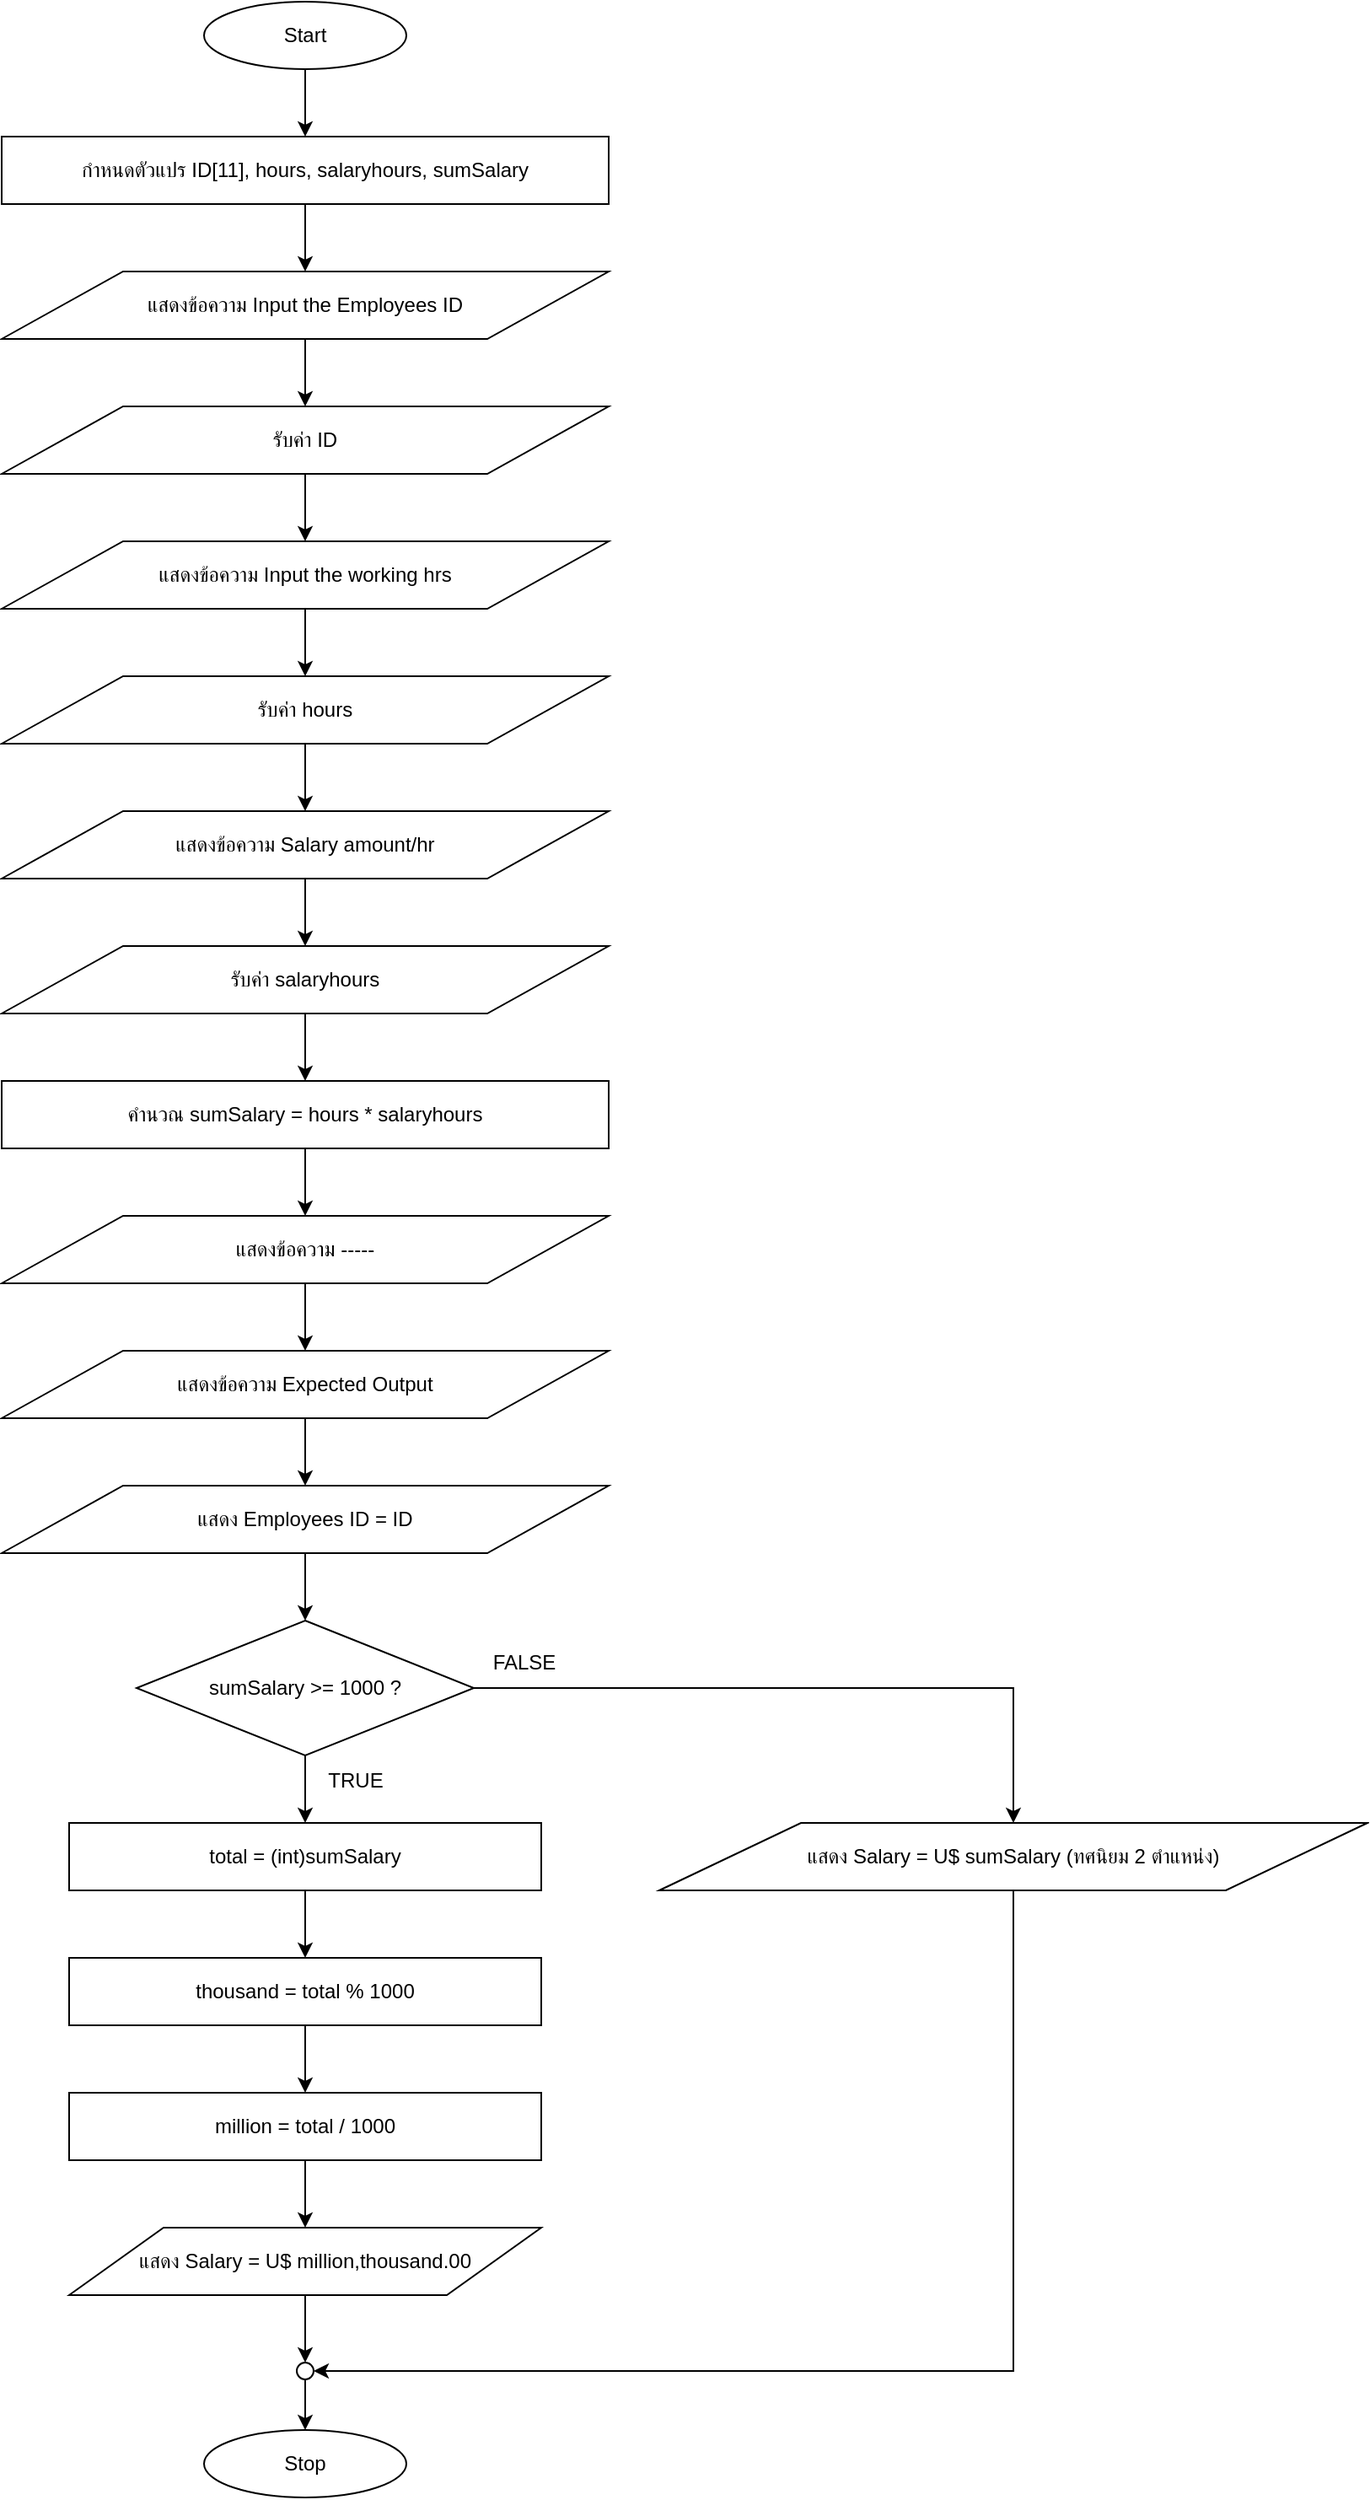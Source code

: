 <mxfile version="28.2.5">
  <diagram name="หน้า-1" id="_jkBjjb9VreRy6PENIAS">
    <mxGraphModel dx="2852" dy="1486" grid="1" gridSize="10" guides="1" tooltips="1" connect="1" arrows="1" fold="1" page="1" pageScale="1" pageWidth="827" pageHeight="1169" math="0" shadow="0">
      <root>
        <mxCell id="0" />
        <mxCell id="1" parent="0" />
        <mxCell id="aQTW8ZfmMQsvazfE2fsx-2" value="" style="edgeStyle=orthogonalEdgeStyle;rounded=0;orthogonalLoop=1;jettySize=auto;html=1;" edge="1" parent="1" source="aQTW8ZfmMQsvazfE2fsx-3" target="aQTW8ZfmMQsvazfE2fsx-5">
          <mxGeometry relative="1" as="geometry" />
        </mxCell>
        <mxCell id="aQTW8ZfmMQsvazfE2fsx-3" value="Start" style="ellipse;whiteSpace=wrap;html=1;" vertex="1" parent="1">
          <mxGeometry x="540" width="120" height="40" as="geometry" />
        </mxCell>
        <mxCell id="aQTW8ZfmMQsvazfE2fsx-4" value="" style="edgeStyle=orthogonalEdgeStyle;rounded=0;orthogonalLoop=1;jettySize=auto;html=1;" edge="1" parent="1" source="aQTW8ZfmMQsvazfE2fsx-5" target="aQTW8ZfmMQsvazfE2fsx-7">
          <mxGeometry relative="1" as="geometry" />
        </mxCell>
        <mxCell id="aQTW8ZfmMQsvazfE2fsx-5" value="กำหนดตัวแปร ID[11], hours, salaryhours, sumSalary" style="shape=rectangle;whiteSpace=wrap;html=1;" vertex="1" parent="1">
          <mxGeometry x="420" y="80" width="360" height="40" as="geometry" />
        </mxCell>
        <mxCell id="aQTW8ZfmMQsvazfE2fsx-6" value="" style="edgeStyle=orthogonalEdgeStyle;rounded=0;orthogonalLoop=1;jettySize=auto;html=1;" edge="1" parent="1" source="aQTW8ZfmMQsvazfE2fsx-7" target="aQTW8ZfmMQsvazfE2fsx-9">
          <mxGeometry relative="1" as="geometry" />
        </mxCell>
        <mxCell id="aQTW8ZfmMQsvazfE2fsx-7" value="แสดงข้อความ Input the Employees ID" style="shape=parallelogram;whiteSpace=wrap;html=1;" vertex="1" parent="1">
          <mxGeometry x="420" y="160" width="360" height="40" as="geometry" />
        </mxCell>
        <mxCell id="aQTW8ZfmMQsvazfE2fsx-8" value="" style="edgeStyle=orthogonalEdgeStyle;rounded=0;orthogonalLoop=1;jettySize=auto;html=1;" edge="1" parent="1" source="aQTW8ZfmMQsvazfE2fsx-9" target="aQTW8ZfmMQsvazfE2fsx-11">
          <mxGeometry relative="1" as="geometry" />
        </mxCell>
        <mxCell id="aQTW8ZfmMQsvazfE2fsx-9" value="รับค่า ID" style="shape=parallelogram;whiteSpace=wrap;html=1;" vertex="1" parent="1">
          <mxGeometry x="420" y="240" width="360" height="40" as="geometry" />
        </mxCell>
        <mxCell id="aQTW8ZfmMQsvazfE2fsx-10" value="" style="edgeStyle=orthogonalEdgeStyle;rounded=0;orthogonalLoop=1;jettySize=auto;html=1;" edge="1" parent="1" source="aQTW8ZfmMQsvazfE2fsx-11" target="aQTW8ZfmMQsvazfE2fsx-13">
          <mxGeometry relative="1" as="geometry" />
        </mxCell>
        <mxCell id="aQTW8ZfmMQsvazfE2fsx-11" value="แสดงข้อความ Input the working hrs" style="shape=parallelogram;whiteSpace=wrap;html=1;" vertex="1" parent="1">
          <mxGeometry x="420" y="320" width="360" height="40" as="geometry" />
        </mxCell>
        <mxCell id="aQTW8ZfmMQsvazfE2fsx-12" value="" style="edgeStyle=orthogonalEdgeStyle;rounded=0;orthogonalLoop=1;jettySize=auto;html=1;" edge="1" parent="1" source="aQTW8ZfmMQsvazfE2fsx-13" target="aQTW8ZfmMQsvazfE2fsx-15">
          <mxGeometry relative="1" as="geometry" />
        </mxCell>
        <mxCell id="aQTW8ZfmMQsvazfE2fsx-13" value="รับค่า hours" style="shape=parallelogram;whiteSpace=wrap;html=1;" vertex="1" parent="1">
          <mxGeometry x="420" y="400" width="360" height="40" as="geometry" />
        </mxCell>
        <mxCell id="aQTW8ZfmMQsvazfE2fsx-14" value="" style="edgeStyle=orthogonalEdgeStyle;rounded=0;orthogonalLoop=1;jettySize=auto;html=1;" edge="1" parent="1" source="aQTW8ZfmMQsvazfE2fsx-15" target="aQTW8ZfmMQsvazfE2fsx-17">
          <mxGeometry relative="1" as="geometry" />
        </mxCell>
        <mxCell id="aQTW8ZfmMQsvazfE2fsx-15" value="แสดงข้อความ Salary amount/hr" style="shape=parallelogram;whiteSpace=wrap;html=1;" vertex="1" parent="1">
          <mxGeometry x="420" y="480" width="360" height="40" as="geometry" />
        </mxCell>
        <mxCell id="aQTW8ZfmMQsvazfE2fsx-16" value="" style="edgeStyle=orthogonalEdgeStyle;rounded=0;orthogonalLoop=1;jettySize=auto;html=1;" edge="1" parent="1" source="aQTW8ZfmMQsvazfE2fsx-17" target="aQTW8ZfmMQsvazfE2fsx-19">
          <mxGeometry relative="1" as="geometry" />
        </mxCell>
        <mxCell id="aQTW8ZfmMQsvazfE2fsx-17" value="รับค่า salaryhours" style="shape=parallelogram;whiteSpace=wrap;html=1;" vertex="1" parent="1">
          <mxGeometry x="420" y="560" width="360" height="40" as="geometry" />
        </mxCell>
        <mxCell id="aQTW8ZfmMQsvazfE2fsx-18" value="" style="edgeStyle=orthogonalEdgeStyle;rounded=0;orthogonalLoop=1;jettySize=auto;html=1;" edge="1" parent="1" source="aQTW8ZfmMQsvazfE2fsx-19" target="aQTW8ZfmMQsvazfE2fsx-21">
          <mxGeometry relative="1" as="geometry" />
        </mxCell>
        <mxCell id="aQTW8ZfmMQsvazfE2fsx-19" value="คำนวณ sumSalary = hours * salaryhours" style="shape=rectangle;whiteSpace=wrap;html=1;" vertex="1" parent="1">
          <mxGeometry x="420" y="640" width="360" height="40" as="geometry" />
        </mxCell>
        <mxCell id="aQTW8ZfmMQsvazfE2fsx-20" value="" style="edgeStyle=orthogonalEdgeStyle;rounded=0;orthogonalLoop=1;jettySize=auto;html=1;" edge="1" parent="1" source="aQTW8ZfmMQsvazfE2fsx-21" target="aQTW8ZfmMQsvazfE2fsx-23">
          <mxGeometry relative="1" as="geometry" />
        </mxCell>
        <mxCell id="aQTW8ZfmMQsvazfE2fsx-21" value="แสดงข้อความ -----" style="shape=parallelogram;whiteSpace=wrap;html=1;" vertex="1" parent="1">
          <mxGeometry x="420" y="720" width="360" height="40" as="geometry" />
        </mxCell>
        <mxCell id="aQTW8ZfmMQsvazfE2fsx-22" value="" style="edgeStyle=orthogonalEdgeStyle;rounded=0;orthogonalLoop=1;jettySize=auto;html=1;" edge="1" parent="1" source="aQTW8ZfmMQsvazfE2fsx-23" target="aQTW8ZfmMQsvazfE2fsx-25">
          <mxGeometry relative="1" as="geometry" />
        </mxCell>
        <mxCell id="aQTW8ZfmMQsvazfE2fsx-23" value="แสดงข้อความ Expected Output" style="shape=parallelogram;whiteSpace=wrap;html=1;" vertex="1" parent="1">
          <mxGeometry x="420" y="800" width="360" height="40" as="geometry" />
        </mxCell>
        <mxCell id="aQTW8ZfmMQsvazfE2fsx-24" value="" style="edgeStyle=orthogonalEdgeStyle;rounded=0;orthogonalLoop=1;jettySize=auto;html=1;" edge="1" parent="1" source="aQTW8ZfmMQsvazfE2fsx-25" target="aQTW8ZfmMQsvazfE2fsx-28">
          <mxGeometry relative="1" as="geometry" />
        </mxCell>
        <mxCell id="aQTW8ZfmMQsvazfE2fsx-25" value="แสดง Employees ID = ID" style="shape=parallelogram;whiteSpace=wrap;html=1;" vertex="1" parent="1">
          <mxGeometry x="420" y="880" width="360" height="40" as="geometry" />
        </mxCell>
        <mxCell id="aQTW8ZfmMQsvazfE2fsx-26" value="" style="edgeStyle=orthogonalEdgeStyle;rounded=0;orthogonalLoop=1;jettySize=auto;html=1;" edge="1" parent="1" source="aQTW8ZfmMQsvazfE2fsx-28" target="aQTW8ZfmMQsvazfE2fsx-30">
          <mxGeometry relative="1" as="geometry" />
        </mxCell>
        <mxCell id="aQTW8ZfmMQsvazfE2fsx-27" value="" style="edgeStyle=orthogonalEdgeStyle;rounded=0;orthogonalLoop=1;jettySize=auto;html=1;" edge="1" parent="1" source="aQTW8ZfmMQsvazfE2fsx-28" target="aQTW8ZfmMQsvazfE2fsx-38">
          <mxGeometry relative="1" as="geometry" />
        </mxCell>
        <mxCell id="aQTW8ZfmMQsvazfE2fsx-28" value="sumSalary &gt;= 1000 ?" style="rhombus;whiteSpace=wrap;html=1;" vertex="1" parent="1">
          <mxGeometry x="500" y="960" width="200" height="80" as="geometry" />
        </mxCell>
        <mxCell id="aQTW8ZfmMQsvazfE2fsx-29" value="" style="edgeStyle=orthogonalEdgeStyle;rounded=0;orthogonalLoop=1;jettySize=auto;html=1;" edge="1" parent="1" source="aQTW8ZfmMQsvazfE2fsx-30" target="aQTW8ZfmMQsvazfE2fsx-32">
          <mxGeometry relative="1" as="geometry" />
        </mxCell>
        <mxCell id="aQTW8ZfmMQsvazfE2fsx-30" value="total = (int)sumSalary" style="shape=rectangle;whiteSpace=wrap;html=1;" vertex="1" parent="1">
          <mxGeometry x="460" y="1080" width="280" height="40" as="geometry" />
        </mxCell>
        <mxCell id="aQTW8ZfmMQsvazfE2fsx-31" value="" style="edgeStyle=orthogonalEdgeStyle;rounded=0;orthogonalLoop=1;jettySize=auto;html=1;" edge="1" parent="1" source="aQTW8ZfmMQsvazfE2fsx-32" target="aQTW8ZfmMQsvazfE2fsx-34">
          <mxGeometry relative="1" as="geometry" />
        </mxCell>
        <mxCell id="aQTW8ZfmMQsvazfE2fsx-32" value="thousand = total % 1000" style="shape=rectangle;whiteSpace=wrap;html=1;" vertex="1" parent="1">
          <mxGeometry x="460" y="1160" width="280" height="40" as="geometry" />
        </mxCell>
        <mxCell id="aQTW8ZfmMQsvazfE2fsx-33" value="" style="edgeStyle=orthogonalEdgeStyle;rounded=0;orthogonalLoop=1;jettySize=auto;html=1;" edge="1" parent="1" source="aQTW8ZfmMQsvazfE2fsx-34" target="aQTW8ZfmMQsvazfE2fsx-36">
          <mxGeometry relative="1" as="geometry" />
        </mxCell>
        <mxCell id="aQTW8ZfmMQsvazfE2fsx-34" value="million = total / 1000" style="shape=rectangle;whiteSpace=wrap;html=1;" vertex="1" parent="1">
          <mxGeometry x="460" y="1240" width="280" height="40" as="geometry" />
        </mxCell>
        <mxCell id="aQTW8ZfmMQsvazfE2fsx-35" value="" style="edgeStyle=orthogonalEdgeStyle;rounded=0;orthogonalLoop=1;jettySize=auto;html=1;" edge="1" parent="1" source="aQTW8ZfmMQsvazfE2fsx-36" target="aQTW8ZfmMQsvazfE2fsx-43">
          <mxGeometry relative="1" as="geometry" />
        </mxCell>
        <mxCell id="aQTW8ZfmMQsvazfE2fsx-36" value="แสดง Salary = U$ million,thousand.00" style="shape=parallelogram;whiteSpace=wrap;html=1;" vertex="1" parent="1">
          <mxGeometry x="460" y="1320" width="280" height="40" as="geometry" />
        </mxCell>
        <mxCell id="aQTW8ZfmMQsvazfE2fsx-37" style="edgeStyle=orthogonalEdgeStyle;rounded=0;orthogonalLoop=1;jettySize=auto;html=1;entryX=1;entryY=0.5;entryDx=0;entryDy=0;" edge="1" parent="1" source="aQTW8ZfmMQsvazfE2fsx-38" target="aQTW8ZfmMQsvazfE2fsx-43">
          <mxGeometry relative="1" as="geometry">
            <Array as="points">
              <mxPoint x="1020" y="1405" />
            </Array>
          </mxGeometry>
        </mxCell>
        <mxCell id="aQTW8ZfmMQsvazfE2fsx-38" value="แสดง Salary = U$ sumSalary (ทศนิยม 2 ตำแหน่ง)" style="shape=parallelogram;whiteSpace=wrap;html=1;" vertex="1" parent="1">
          <mxGeometry x="810" y="1080" width="420" height="40" as="geometry" />
        </mxCell>
        <mxCell id="aQTW8ZfmMQsvazfE2fsx-39" value="Stop" style="ellipse;whiteSpace=wrap;html=1;" vertex="1" parent="1">
          <mxGeometry x="540" y="1440" width="120" height="40" as="geometry" />
        </mxCell>
        <mxCell id="aQTW8ZfmMQsvazfE2fsx-40" value="TRUE" style="text;html=1;align=center;verticalAlign=middle;whiteSpace=wrap;rounded=0;" vertex="1" parent="1">
          <mxGeometry x="600" y="1040" width="60" height="30" as="geometry" />
        </mxCell>
        <mxCell id="aQTW8ZfmMQsvazfE2fsx-41" value="FALSE" style="text;html=1;align=center;verticalAlign=middle;whiteSpace=wrap;rounded=0;" vertex="1" parent="1">
          <mxGeometry x="700" y="970" width="60" height="30" as="geometry" />
        </mxCell>
        <mxCell id="aQTW8ZfmMQsvazfE2fsx-42" value="" style="edgeStyle=orthogonalEdgeStyle;rounded=0;orthogonalLoop=1;jettySize=auto;html=1;" edge="1" parent="1" source="aQTW8ZfmMQsvazfE2fsx-43" target="aQTW8ZfmMQsvazfE2fsx-39">
          <mxGeometry relative="1" as="geometry" />
        </mxCell>
        <mxCell id="aQTW8ZfmMQsvazfE2fsx-43" value="" style="ellipse;whiteSpace=wrap;html=1;aspect=fixed;" vertex="1" parent="1">
          <mxGeometry x="595" y="1400" width="10" height="10" as="geometry" />
        </mxCell>
      </root>
    </mxGraphModel>
  </diagram>
</mxfile>
